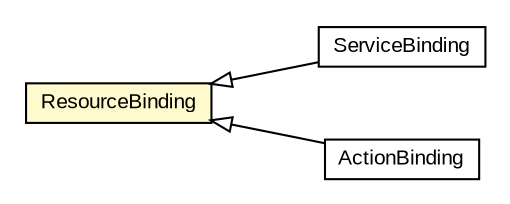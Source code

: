 #!/usr/local/bin/dot
#
# Class diagram 
# Generated by UMLGraph version R5_6-24-gf6e263 (http://www.umlgraph.org/)
#

digraph G {
	edge [fontname="arial",fontsize=10,labelfontname="arial",labelfontsize=10];
	node [fontname="arial",fontsize=10,shape=plaintext];
	nodesep=0.25;
	ranksep=0.5;
	rankdir=LR;
	// com.gwtplatform.dispatch.rest.rebind.type.ServiceBinding
	c447973 [label=<<table title="com.gwtplatform.dispatch.rest.rebind.type.ServiceBinding" border="0" cellborder="1" cellspacing="0" cellpadding="2" port="p" href="./ServiceBinding.html">
		<tr><td><table border="0" cellspacing="0" cellpadding="1">
<tr><td align="center" balign="center"> ServiceBinding </td></tr>
		</table></td></tr>
		</table>>, URL="./ServiceBinding.html", fontname="arial", fontcolor="black", fontsize=10.0];
	// com.gwtplatform.dispatch.rest.rebind.type.ResourceBinding
	c447974 [label=<<table title="com.gwtplatform.dispatch.rest.rebind.type.ResourceBinding" border="0" cellborder="1" cellspacing="0" cellpadding="2" port="p" bgcolor="lemonChiffon" href="./ResourceBinding.html">
		<tr><td><table border="0" cellspacing="0" cellpadding="1">
<tr><td align="center" balign="center"> ResourceBinding </td></tr>
		</table></td></tr>
		</table>>, URL="./ResourceBinding.html", fontname="arial", fontcolor="black", fontsize=10.0];
	// com.gwtplatform.dispatch.rest.rebind.type.ActionBinding
	c447978 [label=<<table title="com.gwtplatform.dispatch.rest.rebind.type.ActionBinding" border="0" cellborder="1" cellspacing="0" cellpadding="2" port="p" href="./ActionBinding.html">
		<tr><td><table border="0" cellspacing="0" cellpadding="1">
<tr><td align="center" balign="center"> ActionBinding </td></tr>
		</table></td></tr>
		</table>>, URL="./ActionBinding.html", fontname="arial", fontcolor="black", fontsize=10.0];
	//com.gwtplatform.dispatch.rest.rebind.type.ServiceBinding extends com.gwtplatform.dispatch.rest.rebind.type.ResourceBinding
	c447974:p -> c447973:p [dir=back,arrowtail=empty];
	//com.gwtplatform.dispatch.rest.rebind.type.ActionBinding extends com.gwtplatform.dispatch.rest.rebind.type.ResourceBinding
	c447974:p -> c447978:p [dir=back,arrowtail=empty];
}

